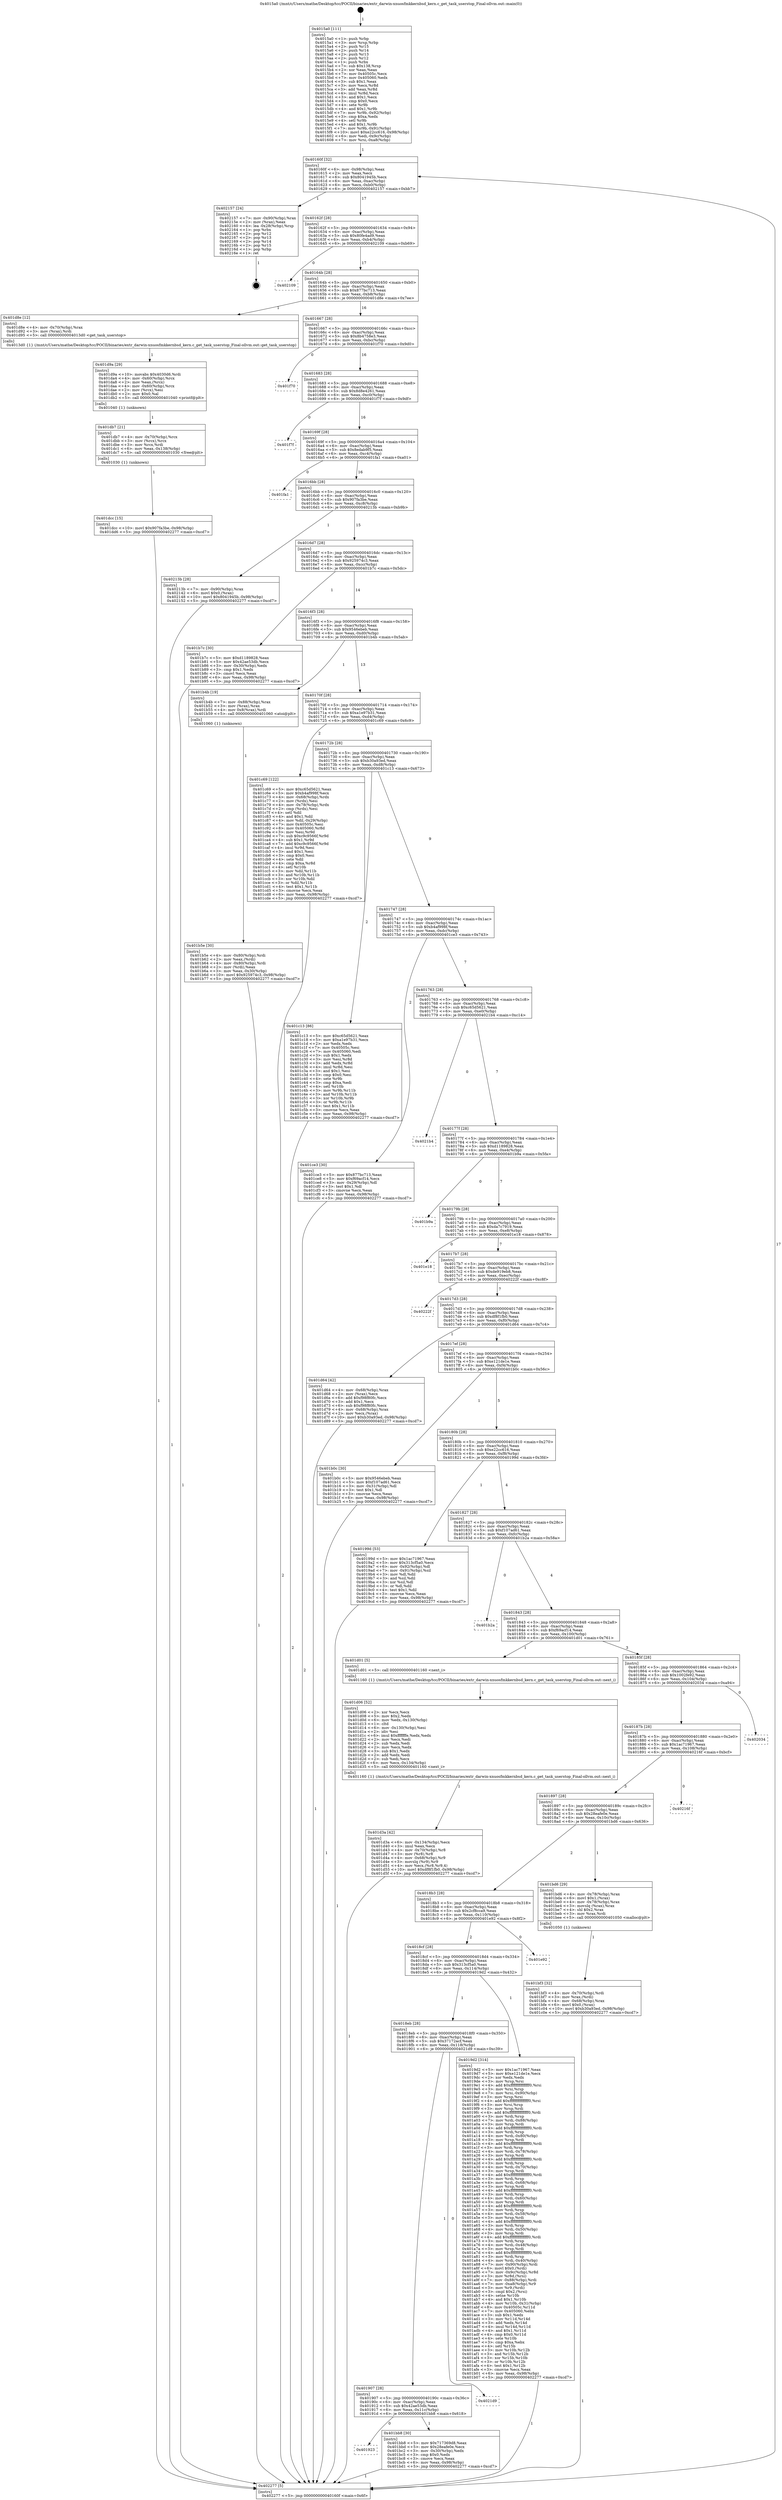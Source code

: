digraph "0x4015a0" {
  label = "0x4015a0 (/mnt/c/Users/mathe/Desktop/tcc/POCII/binaries/extr_darwin-xnuosfmkkernbsd_kern.c_get_task_userstop_Final-ollvm.out::main(0))"
  labelloc = "t"
  node[shape=record]

  Entry [label="",width=0.3,height=0.3,shape=circle,fillcolor=black,style=filled]
  "0x40160f" [label="{
     0x40160f [32]\l
     | [instrs]\l
     &nbsp;&nbsp;0x40160f \<+6\>: mov -0x98(%rbp),%eax\l
     &nbsp;&nbsp;0x401615 \<+2\>: mov %eax,%ecx\l
     &nbsp;&nbsp;0x401617 \<+6\>: sub $0x8041945b,%ecx\l
     &nbsp;&nbsp;0x40161d \<+6\>: mov %eax,-0xac(%rbp)\l
     &nbsp;&nbsp;0x401623 \<+6\>: mov %ecx,-0xb0(%rbp)\l
     &nbsp;&nbsp;0x401629 \<+6\>: je 0000000000402157 \<main+0xbb7\>\l
  }"]
  "0x402157" [label="{
     0x402157 [24]\l
     | [instrs]\l
     &nbsp;&nbsp;0x402157 \<+7\>: mov -0x90(%rbp),%rax\l
     &nbsp;&nbsp;0x40215e \<+2\>: mov (%rax),%eax\l
     &nbsp;&nbsp;0x402160 \<+4\>: lea -0x28(%rbp),%rsp\l
     &nbsp;&nbsp;0x402164 \<+1\>: pop %rbx\l
     &nbsp;&nbsp;0x402165 \<+2\>: pop %r12\l
     &nbsp;&nbsp;0x402167 \<+2\>: pop %r13\l
     &nbsp;&nbsp;0x402169 \<+2\>: pop %r14\l
     &nbsp;&nbsp;0x40216b \<+2\>: pop %r15\l
     &nbsp;&nbsp;0x40216d \<+1\>: pop %rbp\l
     &nbsp;&nbsp;0x40216e \<+1\>: ret\l
  }"]
  "0x40162f" [label="{
     0x40162f [28]\l
     | [instrs]\l
     &nbsp;&nbsp;0x40162f \<+5\>: jmp 0000000000401634 \<main+0x94\>\l
     &nbsp;&nbsp;0x401634 \<+6\>: mov -0xac(%rbp),%eax\l
     &nbsp;&nbsp;0x40163a \<+5\>: sub $0x80fe4ad9,%eax\l
     &nbsp;&nbsp;0x40163f \<+6\>: mov %eax,-0xb4(%rbp)\l
     &nbsp;&nbsp;0x401645 \<+6\>: je 0000000000402109 \<main+0xb69\>\l
  }"]
  Exit [label="",width=0.3,height=0.3,shape=circle,fillcolor=black,style=filled,peripheries=2]
  "0x402109" [label="{
     0x402109\l
  }", style=dashed]
  "0x40164b" [label="{
     0x40164b [28]\l
     | [instrs]\l
     &nbsp;&nbsp;0x40164b \<+5\>: jmp 0000000000401650 \<main+0xb0\>\l
     &nbsp;&nbsp;0x401650 \<+6\>: mov -0xac(%rbp),%eax\l
     &nbsp;&nbsp;0x401656 \<+5\>: sub $0x877bc713,%eax\l
     &nbsp;&nbsp;0x40165b \<+6\>: mov %eax,-0xb8(%rbp)\l
     &nbsp;&nbsp;0x401661 \<+6\>: je 0000000000401d8e \<main+0x7ee\>\l
  }"]
  "0x401dcc" [label="{
     0x401dcc [15]\l
     | [instrs]\l
     &nbsp;&nbsp;0x401dcc \<+10\>: movl $0x907fa3be,-0x98(%rbp)\l
     &nbsp;&nbsp;0x401dd6 \<+5\>: jmp 0000000000402277 \<main+0xcd7\>\l
  }"]
  "0x401d8e" [label="{
     0x401d8e [12]\l
     | [instrs]\l
     &nbsp;&nbsp;0x401d8e \<+4\>: mov -0x70(%rbp),%rax\l
     &nbsp;&nbsp;0x401d92 \<+3\>: mov (%rax),%rdi\l
     &nbsp;&nbsp;0x401d95 \<+5\>: call 00000000004013d0 \<get_task_userstop\>\l
     | [calls]\l
     &nbsp;&nbsp;0x4013d0 \{1\} (/mnt/c/Users/mathe/Desktop/tcc/POCII/binaries/extr_darwin-xnuosfmkkernbsd_kern.c_get_task_userstop_Final-ollvm.out::get_task_userstop)\l
  }"]
  "0x401667" [label="{
     0x401667 [28]\l
     | [instrs]\l
     &nbsp;&nbsp;0x401667 \<+5\>: jmp 000000000040166c \<main+0xcc\>\l
     &nbsp;&nbsp;0x40166c \<+6\>: mov -0xac(%rbp),%eax\l
     &nbsp;&nbsp;0x401672 \<+5\>: sub $0x8b4758e3,%eax\l
     &nbsp;&nbsp;0x401677 \<+6\>: mov %eax,-0xbc(%rbp)\l
     &nbsp;&nbsp;0x40167d \<+6\>: je 0000000000401f70 \<main+0x9d0\>\l
  }"]
  "0x401db7" [label="{
     0x401db7 [21]\l
     | [instrs]\l
     &nbsp;&nbsp;0x401db7 \<+4\>: mov -0x70(%rbp),%rcx\l
     &nbsp;&nbsp;0x401dbb \<+3\>: mov (%rcx),%rcx\l
     &nbsp;&nbsp;0x401dbe \<+3\>: mov %rcx,%rdi\l
     &nbsp;&nbsp;0x401dc1 \<+6\>: mov %eax,-0x138(%rbp)\l
     &nbsp;&nbsp;0x401dc7 \<+5\>: call 0000000000401030 \<free@plt\>\l
     | [calls]\l
     &nbsp;&nbsp;0x401030 \{1\} (unknown)\l
  }"]
  "0x401f70" [label="{
     0x401f70\l
  }", style=dashed]
  "0x401683" [label="{
     0x401683 [28]\l
     | [instrs]\l
     &nbsp;&nbsp;0x401683 \<+5\>: jmp 0000000000401688 \<main+0xe8\>\l
     &nbsp;&nbsp;0x401688 \<+6\>: mov -0xac(%rbp),%eax\l
     &nbsp;&nbsp;0x40168e \<+5\>: sub $0x8d8e4261,%eax\l
     &nbsp;&nbsp;0x401693 \<+6\>: mov %eax,-0xc0(%rbp)\l
     &nbsp;&nbsp;0x401699 \<+6\>: je 0000000000401f7f \<main+0x9df\>\l
  }"]
  "0x401d9a" [label="{
     0x401d9a [29]\l
     | [instrs]\l
     &nbsp;&nbsp;0x401d9a \<+10\>: movabs $0x4030d6,%rdi\l
     &nbsp;&nbsp;0x401da4 \<+4\>: mov -0x60(%rbp),%rcx\l
     &nbsp;&nbsp;0x401da8 \<+2\>: mov %eax,(%rcx)\l
     &nbsp;&nbsp;0x401daa \<+4\>: mov -0x60(%rbp),%rcx\l
     &nbsp;&nbsp;0x401dae \<+2\>: mov (%rcx),%esi\l
     &nbsp;&nbsp;0x401db0 \<+2\>: mov $0x0,%al\l
     &nbsp;&nbsp;0x401db2 \<+5\>: call 0000000000401040 \<printf@plt\>\l
     | [calls]\l
     &nbsp;&nbsp;0x401040 \{1\} (unknown)\l
  }"]
  "0x401f7f" [label="{
     0x401f7f\l
  }", style=dashed]
  "0x40169f" [label="{
     0x40169f [28]\l
     | [instrs]\l
     &nbsp;&nbsp;0x40169f \<+5\>: jmp 00000000004016a4 \<main+0x104\>\l
     &nbsp;&nbsp;0x4016a4 \<+6\>: mov -0xac(%rbp),%eax\l
     &nbsp;&nbsp;0x4016aa \<+5\>: sub $0x8edab9f5,%eax\l
     &nbsp;&nbsp;0x4016af \<+6\>: mov %eax,-0xc4(%rbp)\l
     &nbsp;&nbsp;0x4016b5 \<+6\>: je 0000000000401fa1 \<main+0xa01\>\l
  }"]
  "0x401d3a" [label="{
     0x401d3a [42]\l
     | [instrs]\l
     &nbsp;&nbsp;0x401d3a \<+6\>: mov -0x134(%rbp),%ecx\l
     &nbsp;&nbsp;0x401d40 \<+3\>: imul %eax,%ecx\l
     &nbsp;&nbsp;0x401d43 \<+4\>: mov -0x70(%rbp),%r8\l
     &nbsp;&nbsp;0x401d47 \<+3\>: mov (%r8),%r8\l
     &nbsp;&nbsp;0x401d4a \<+4\>: mov -0x68(%rbp),%r9\l
     &nbsp;&nbsp;0x401d4e \<+3\>: movslq (%r9),%r9\l
     &nbsp;&nbsp;0x401d51 \<+4\>: mov %ecx,(%r8,%r9,4)\l
     &nbsp;&nbsp;0x401d55 \<+10\>: movl $0xdf8f1fb0,-0x98(%rbp)\l
     &nbsp;&nbsp;0x401d5f \<+5\>: jmp 0000000000402277 \<main+0xcd7\>\l
  }"]
  "0x401fa1" [label="{
     0x401fa1\l
  }", style=dashed]
  "0x4016bb" [label="{
     0x4016bb [28]\l
     | [instrs]\l
     &nbsp;&nbsp;0x4016bb \<+5\>: jmp 00000000004016c0 \<main+0x120\>\l
     &nbsp;&nbsp;0x4016c0 \<+6\>: mov -0xac(%rbp),%eax\l
     &nbsp;&nbsp;0x4016c6 \<+5\>: sub $0x907fa3be,%eax\l
     &nbsp;&nbsp;0x4016cb \<+6\>: mov %eax,-0xc8(%rbp)\l
     &nbsp;&nbsp;0x4016d1 \<+6\>: je 000000000040213b \<main+0xb9b\>\l
  }"]
  "0x401d06" [label="{
     0x401d06 [52]\l
     | [instrs]\l
     &nbsp;&nbsp;0x401d06 \<+2\>: xor %ecx,%ecx\l
     &nbsp;&nbsp;0x401d08 \<+5\>: mov $0x2,%edx\l
     &nbsp;&nbsp;0x401d0d \<+6\>: mov %edx,-0x130(%rbp)\l
     &nbsp;&nbsp;0x401d13 \<+1\>: cltd\l
     &nbsp;&nbsp;0x401d14 \<+6\>: mov -0x130(%rbp),%esi\l
     &nbsp;&nbsp;0x401d1a \<+2\>: idiv %esi\l
     &nbsp;&nbsp;0x401d1c \<+6\>: imul $0xfffffffe,%edx,%edx\l
     &nbsp;&nbsp;0x401d22 \<+2\>: mov %ecx,%edi\l
     &nbsp;&nbsp;0x401d24 \<+2\>: sub %edx,%edi\l
     &nbsp;&nbsp;0x401d26 \<+2\>: mov %ecx,%edx\l
     &nbsp;&nbsp;0x401d28 \<+3\>: sub $0x1,%edx\l
     &nbsp;&nbsp;0x401d2b \<+2\>: add %edx,%edi\l
     &nbsp;&nbsp;0x401d2d \<+2\>: sub %edi,%ecx\l
     &nbsp;&nbsp;0x401d2f \<+6\>: mov %ecx,-0x134(%rbp)\l
     &nbsp;&nbsp;0x401d35 \<+5\>: call 0000000000401160 \<next_i\>\l
     | [calls]\l
     &nbsp;&nbsp;0x401160 \{1\} (/mnt/c/Users/mathe/Desktop/tcc/POCII/binaries/extr_darwin-xnuosfmkkernbsd_kern.c_get_task_userstop_Final-ollvm.out::next_i)\l
  }"]
  "0x40213b" [label="{
     0x40213b [28]\l
     | [instrs]\l
     &nbsp;&nbsp;0x40213b \<+7\>: mov -0x90(%rbp),%rax\l
     &nbsp;&nbsp;0x402142 \<+6\>: movl $0x0,(%rax)\l
     &nbsp;&nbsp;0x402148 \<+10\>: movl $0x8041945b,-0x98(%rbp)\l
     &nbsp;&nbsp;0x402152 \<+5\>: jmp 0000000000402277 \<main+0xcd7\>\l
  }"]
  "0x4016d7" [label="{
     0x4016d7 [28]\l
     | [instrs]\l
     &nbsp;&nbsp;0x4016d7 \<+5\>: jmp 00000000004016dc \<main+0x13c\>\l
     &nbsp;&nbsp;0x4016dc \<+6\>: mov -0xac(%rbp),%eax\l
     &nbsp;&nbsp;0x4016e2 \<+5\>: sub $0x925974c3,%eax\l
     &nbsp;&nbsp;0x4016e7 \<+6\>: mov %eax,-0xcc(%rbp)\l
     &nbsp;&nbsp;0x4016ed \<+6\>: je 0000000000401b7c \<main+0x5dc\>\l
  }"]
  "0x401bf3" [label="{
     0x401bf3 [32]\l
     | [instrs]\l
     &nbsp;&nbsp;0x401bf3 \<+4\>: mov -0x70(%rbp),%rdi\l
     &nbsp;&nbsp;0x401bf7 \<+3\>: mov %rax,(%rdi)\l
     &nbsp;&nbsp;0x401bfa \<+4\>: mov -0x68(%rbp),%rax\l
     &nbsp;&nbsp;0x401bfe \<+6\>: movl $0x0,(%rax)\l
     &nbsp;&nbsp;0x401c04 \<+10\>: movl $0xb30a93ed,-0x98(%rbp)\l
     &nbsp;&nbsp;0x401c0e \<+5\>: jmp 0000000000402277 \<main+0xcd7\>\l
  }"]
  "0x401b7c" [label="{
     0x401b7c [30]\l
     | [instrs]\l
     &nbsp;&nbsp;0x401b7c \<+5\>: mov $0xd1189828,%eax\l
     &nbsp;&nbsp;0x401b81 \<+5\>: mov $0x42ae53db,%ecx\l
     &nbsp;&nbsp;0x401b86 \<+3\>: mov -0x30(%rbp),%edx\l
     &nbsp;&nbsp;0x401b89 \<+3\>: cmp $0x1,%edx\l
     &nbsp;&nbsp;0x401b8c \<+3\>: cmovl %ecx,%eax\l
     &nbsp;&nbsp;0x401b8f \<+6\>: mov %eax,-0x98(%rbp)\l
     &nbsp;&nbsp;0x401b95 \<+5\>: jmp 0000000000402277 \<main+0xcd7\>\l
  }"]
  "0x4016f3" [label="{
     0x4016f3 [28]\l
     | [instrs]\l
     &nbsp;&nbsp;0x4016f3 \<+5\>: jmp 00000000004016f8 \<main+0x158\>\l
     &nbsp;&nbsp;0x4016f8 \<+6\>: mov -0xac(%rbp),%eax\l
     &nbsp;&nbsp;0x4016fe \<+5\>: sub $0x9546ebeb,%eax\l
     &nbsp;&nbsp;0x401703 \<+6\>: mov %eax,-0xd0(%rbp)\l
     &nbsp;&nbsp;0x401709 \<+6\>: je 0000000000401b4b \<main+0x5ab\>\l
  }"]
  "0x401923" [label="{
     0x401923\l
  }", style=dashed]
  "0x401b4b" [label="{
     0x401b4b [19]\l
     | [instrs]\l
     &nbsp;&nbsp;0x401b4b \<+7\>: mov -0x88(%rbp),%rax\l
     &nbsp;&nbsp;0x401b52 \<+3\>: mov (%rax),%rax\l
     &nbsp;&nbsp;0x401b55 \<+4\>: mov 0x8(%rax),%rdi\l
     &nbsp;&nbsp;0x401b59 \<+5\>: call 0000000000401060 \<atoi@plt\>\l
     | [calls]\l
     &nbsp;&nbsp;0x401060 \{1\} (unknown)\l
  }"]
  "0x40170f" [label="{
     0x40170f [28]\l
     | [instrs]\l
     &nbsp;&nbsp;0x40170f \<+5\>: jmp 0000000000401714 \<main+0x174\>\l
     &nbsp;&nbsp;0x401714 \<+6\>: mov -0xac(%rbp),%eax\l
     &nbsp;&nbsp;0x40171a \<+5\>: sub $0xa1e97b31,%eax\l
     &nbsp;&nbsp;0x40171f \<+6\>: mov %eax,-0xd4(%rbp)\l
     &nbsp;&nbsp;0x401725 \<+6\>: je 0000000000401c69 \<main+0x6c9\>\l
  }"]
  "0x401bb8" [label="{
     0x401bb8 [30]\l
     | [instrs]\l
     &nbsp;&nbsp;0x401bb8 \<+5\>: mov $0x717369d8,%eax\l
     &nbsp;&nbsp;0x401bbd \<+5\>: mov $0x28eafe0e,%ecx\l
     &nbsp;&nbsp;0x401bc2 \<+3\>: mov -0x30(%rbp),%edx\l
     &nbsp;&nbsp;0x401bc5 \<+3\>: cmp $0x0,%edx\l
     &nbsp;&nbsp;0x401bc8 \<+3\>: cmove %ecx,%eax\l
     &nbsp;&nbsp;0x401bcb \<+6\>: mov %eax,-0x98(%rbp)\l
     &nbsp;&nbsp;0x401bd1 \<+5\>: jmp 0000000000402277 \<main+0xcd7\>\l
  }"]
  "0x401c69" [label="{
     0x401c69 [122]\l
     | [instrs]\l
     &nbsp;&nbsp;0x401c69 \<+5\>: mov $0xc65d5621,%eax\l
     &nbsp;&nbsp;0x401c6e \<+5\>: mov $0xb4af998f,%ecx\l
     &nbsp;&nbsp;0x401c73 \<+4\>: mov -0x68(%rbp),%rdx\l
     &nbsp;&nbsp;0x401c77 \<+2\>: mov (%rdx),%esi\l
     &nbsp;&nbsp;0x401c79 \<+4\>: mov -0x78(%rbp),%rdx\l
     &nbsp;&nbsp;0x401c7d \<+2\>: cmp (%rdx),%esi\l
     &nbsp;&nbsp;0x401c7f \<+4\>: setl %dil\l
     &nbsp;&nbsp;0x401c83 \<+4\>: and $0x1,%dil\l
     &nbsp;&nbsp;0x401c87 \<+4\>: mov %dil,-0x29(%rbp)\l
     &nbsp;&nbsp;0x401c8b \<+7\>: mov 0x40505c,%esi\l
     &nbsp;&nbsp;0x401c92 \<+8\>: mov 0x405060,%r8d\l
     &nbsp;&nbsp;0x401c9a \<+3\>: mov %esi,%r9d\l
     &nbsp;&nbsp;0x401c9d \<+7\>: sub $0xc9c9566f,%r9d\l
     &nbsp;&nbsp;0x401ca4 \<+4\>: sub $0x1,%r9d\l
     &nbsp;&nbsp;0x401ca8 \<+7\>: add $0xc9c9566f,%r9d\l
     &nbsp;&nbsp;0x401caf \<+4\>: imul %r9d,%esi\l
     &nbsp;&nbsp;0x401cb3 \<+3\>: and $0x1,%esi\l
     &nbsp;&nbsp;0x401cb6 \<+3\>: cmp $0x0,%esi\l
     &nbsp;&nbsp;0x401cb9 \<+4\>: sete %dil\l
     &nbsp;&nbsp;0x401cbd \<+4\>: cmp $0xa,%r8d\l
     &nbsp;&nbsp;0x401cc1 \<+4\>: setl %r10b\l
     &nbsp;&nbsp;0x401cc5 \<+3\>: mov %dil,%r11b\l
     &nbsp;&nbsp;0x401cc8 \<+3\>: and %r10b,%r11b\l
     &nbsp;&nbsp;0x401ccb \<+3\>: xor %r10b,%dil\l
     &nbsp;&nbsp;0x401cce \<+3\>: or %dil,%r11b\l
     &nbsp;&nbsp;0x401cd1 \<+4\>: test $0x1,%r11b\l
     &nbsp;&nbsp;0x401cd5 \<+3\>: cmovne %ecx,%eax\l
     &nbsp;&nbsp;0x401cd8 \<+6\>: mov %eax,-0x98(%rbp)\l
     &nbsp;&nbsp;0x401cde \<+5\>: jmp 0000000000402277 \<main+0xcd7\>\l
  }"]
  "0x40172b" [label="{
     0x40172b [28]\l
     | [instrs]\l
     &nbsp;&nbsp;0x40172b \<+5\>: jmp 0000000000401730 \<main+0x190\>\l
     &nbsp;&nbsp;0x401730 \<+6\>: mov -0xac(%rbp),%eax\l
     &nbsp;&nbsp;0x401736 \<+5\>: sub $0xb30a93ed,%eax\l
     &nbsp;&nbsp;0x40173b \<+6\>: mov %eax,-0xd8(%rbp)\l
     &nbsp;&nbsp;0x401741 \<+6\>: je 0000000000401c13 \<main+0x673\>\l
  }"]
  "0x401907" [label="{
     0x401907 [28]\l
     | [instrs]\l
     &nbsp;&nbsp;0x401907 \<+5\>: jmp 000000000040190c \<main+0x36c\>\l
     &nbsp;&nbsp;0x40190c \<+6\>: mov -0xac(%rbp),%eax\l
     &nbsp;&nbsp;0x401912 \<+5\>: sub $0x42ae53db,%eax\l
     &nbsp;&nbsp;0x401917 \<+6\>: mov %eax,-0x11c(%rbp)\l
     &nbsp;&nbsp;0x40191d \<+6\>: je 0000000000401bb8 \<main+0x618\>\l
  }"]
  "0x401c13" [label="{
     0x401c13 [86]\l
     | [instrs]\l
     &nbsp;&nbsp;0x401c13 \<+5\>: mov $0xc65d5621,%eax\l
     &nbsp;&nbsp;0x401c18 \<+5\>: mov $0xa1e97b31,%ecx\l
     &nbsp;&nbsp;0x401c1d \<+2\>: xor %edx,%edx\l
     &nbsp;&nbsp;0x401c1f \<+7\>: mov 0x40505c,%esi\l
     &nbsp;&nbsp;0x401c26 \<+7\>: mov 0x405060,%edi\l
     &nbsp;&nbsp;0x401c2d \<+3\>: sub $0x1,%edx\l
     &nbsp;&nbsp;0x401c30 \<+3\>: mov %esi,%r8d\l
     &nbsp;&nbsp;0x401c33 \<+3\>: add %edx,%r8d\l
     &nbsp;&nbsp;0x401c36 \<+4\>: imul %r8d,%esi\l
     &nbsp;&nbsp;0x401c3a \<+3\>: and $0x1,%esi\l
     &nbsp;&nbsp;0x401c3d \<+3\>: cmp $0x0,%esi\l
     &nbsp;&nbsp;0x401c40 \<+4\>: sete %r9b\l
     &nbsp;&nbsp;0x401c44 \<+3\>: cmp $0xa,%edi\l
     &nbsp;&nbsp;0x401c47 \<+4\>: setl %r10b\l
     &nbsp;&nbsp;0x401c4b \<+3\>: mov %r9b,%r11b\l
     &nbsp;&nbsp;0x401c4e \<+3\>: and %r10b,%r11b\l
     &nbsp;&nbsp;0x401c51 \<+3\>: xor %r10b,%r9b\l
     &nbsp;&nbsp;0x401c54 \<+3\>: or %r9b,%r11b\l
     &nbsp;&nbsp;0x401c57 \<+4\>: test $0x1,%r11b\l
     &nbsp;&nbsp;0x401c5b \<+3\>: cmovne %ecx,%eax\l
     &nbsp;&nbsp;0x401c5e \<+6\>: mov %eax,-0x98(%rbp)\l
     &nbsp;&nbsp;0x401c64 \<+5\>: jmp 0000000000402277 \<main+0xcd7\>\l
  }"]
  "0x401747" [label="{
     0x401747 [28]\l
     | [instrs]\l
     &nbsp;&nbsp;0x401747 \<+5\>: jmp 000000000040174c \<main+0x1ac\>\l
     &nbsp;&nbsp;0x40174c \<+6\>: mov -0xac(%rbp),%eax\l
     &nbsp;&nbsp;0x401752 \<+5\>: sub $0xb4af998f,%eax\l
     &nbsp;&nbsp;0x401757 \<+6\>: mov %eax,-0xdc(%rbp)\l
     &nbsp;&nbsp;0x40175d \<+6\>: je 0000000000401ce3 \<main+0x743\>\l
  }"]
  "0x4021d9" [label="{
     0x4021d9\l
  }", style=dashed]
  "0x401ce3" [label="{
     0x401ce3 [30]\l
     | [instrs]\l
     &nbsp;&nbsp;0x401ce3 \<+5\>: mov $0x877bc713,%eax\l
     &nbsp;&nbsp;0x401ce8 \<+5\>: mov $0xf69acf14,%ecx\l
     &nbsp;&nbsp;0x401ced \<+3\>: mov -0x29(%rbp),%dl\l
     &nbsp;&nbsp;0x401cf0 \<+3\>: test $0x1,%dl\l
     &nbsp;&nbsp;0x401cf3 \<+3\>: cmovne %ecx,%eax\l
     &nbsp;&nbsp;0x401cf6 \<+6\>: mov %eax,-0x98(%rbp)\l
     &nbsp;&nbsp;0x401cfc \<+5\>: jmp 0000000000402277 \<main+0xcd7\>\l
  }"]
  "0x401763" [label="{
     0x401763 [28]\l
     | [instrs]\l
     &nbsp;&nbsp;0x401763 \<+5\>: jmp 0000000000401768 \<main+0x1c8\>\l
     &nbsp;&nbsp;0x401768 \<+6\>: mov -0xac(%rbp),%eax\l
     &nbsp;&nbsp;0x40176e \<+5\>: sub $0xc65d5621,%eax\l
     &nbsp;&nbsp;0x401773 \<+6\>: mov %eax,-0xe0(%rbp)\l
     &nbsp;&nbsp;0x401779 \<+6\>: je 00000000004021b4 \<main+0xc14\>\l
  }"]
  "0x401b5e" [label="{
     0x401b5e [30]\l
     | [instrs]\l
     &nbsp;&nbsp;0x401b5e \<+4\>: mov -0x80(%rbp),%rdi\l
     &nbsp;&nbsp;0x401b62 \<+2\>: mov %eax,(%rdi)\l
     &nbsp;&nbsp;0x401b64 \<+4\>: mov -0x80(%rbp),%rdi\l
     &nbsp;&nbsp;0x401b68 \<+2\>: mov (%rdi),%eax\l
     &nbsp;&nbsp;0x401b6a \<+3\>: mov %eax,-0x30(%rbp)\l
     &nbsp;&nbsp;0x401b6d \<+10\>: movl $0x925974c3,-0x98(%rbp)\l
     &nbsp;&nbsp;0x401b77 \<+5\>: jmp 0000000000402277 \<main+0xcd7\>\l
  }"]
  "0x4021b4" [label="{
     0x4021b4\l
  }", style=dashed]
  "0x40177f" [label="{
     0x40177f [28]\l
     | [instrs]\l
     &nbsp;&nbsp;0x40177f \<+5\>: jmp 0000000000401784 \<main+0x1e4\>\l
     &nbsp;&nbsp;0x401784 \<+6\>: mov -0xac(%rbp),%eax\l
     &nbsp;&nbsp;0x40178a \<+5\>: sub $0xd1189828,%eax\l
     &nbsp;&nbsp;0x40178f \<+6\>: mov %eax,-0xe4(%rbp)\l
     &nbsp;&nbsp;0x401795 \<+6\>: je 0000000000401b9a \<main+0x5fa\>\l
  }"]
  "0x4018eb" [label="{
     0x4018eb [28]\l
     | [instrs]\l
     &nbsp;&nbsp;0x4018eb \<+5\>: jmp 00000000004018f0 \<main+0x350\>\l
     &nbsp;&nbsp;0x4018f0 \<+6\>: mov -0xac(%rbp),%eax\l
     &nbsp;&nbsp;0x4018f6 \<+5\>: sub $0x37172acf,%eax\l
     &nbsp;&nbsp;0x4018fb \<+6\>: mov %eax,-0x118(%rbp)\l
     &nbsp;&nbsp;0x401901 \<+6\>: je 00000000004021d9 \<main+0xc39\>\l
  }"]
  "0x401b9a" [label="{
     0x401b9a\l
  }", style=dashed]
  "0x40179b" [label="{
     0x40179b [28]\l
     | [instrs]\l
     &nbsp;&nbsp;0x40179b \<+5\>: jmp 00000000004017a0 \<main+0x200\>\l
     &nbsp;&nbsp;0x4017a0 \<+6\>: mov -0xac(%rbp),%eax\l
     &nbsp;&nbsp;0x4017a6 \<+5\>: sub $0xda7c7919,%eax\l
     &nbsp;&nbsp;0x4017ab \<+6\>: mov %eax,-0xe8(%rbp)\l
     &nbsp;&nbsp;0x4017b1 \<+6\>: je 0000000000401e18 \<main+0x878\>\l
  }"]
  "0x4019d2" [label="{
     0x4019d2 [314]\l
     | [instrs]\l
     &nbsp;&nbsp;0x4019d2 \<+5\>: mov $0x1ac71967,%eax\l
     &nbsp;&nbsp;0x4019d7 \<+5\>: mov $0xe121de1e,%ecx\l
     &nbsp;&nbsp;0x4019dc \<+2\>: xor %edx,%edx\l
     &nbsp;&nbsp;0x4019de \<+3\>: mov %rsp,%rsi\l
     &nbsp;&nbsp;0x4019e1 \<+4\>: add $0xfffffffffffffff0,%rsi\l
     &nbsp;&nbsp;0x4019e5 \<+3\>: mov %rsi,%rsp\l
     &nbsp;&nbsp;0x4019e8 \<+7\>: mov %rsi,-0x90(%rbp)\l
     &nbsp;&nbsp;0x4019ef \<+3\>: mov %rsp,%rsi\l
     &nbsp;&nbsp;0x4019f2 \<+4\>: add $0xfffffffffffffff0,%rsi\l
     &nbsp;&nbsp;0x4019f6 \<+3\>: mov %rsi,%rsp\l
     &nbsp;&nbsp;0x4019f9 \<+3\>: mov %rsp,%rdi\l
     &nbsp;&nbsp;0x4019fc \<+4\>: add $0xfffffffffffffff0,%rdi\l
     &nbsp;&nbsp;0x401a00 \<+3\>: mov %rdi,%rsp\l
     &nbsp;&nbsp;0x401a03 \<+7\>: mov %rdi,-0x88(%rbp)\l
     &nbsp;&nbsp;0x401a0a \<+3\>: mov %rsp,%rdi\l
     &nbsp;&nbsp;0x401a0d \<+4\>: add $0xfffffffffffffff0,%rdi\l
     &nbsp;&nbsp;0x401a11 \<+3\>: mov %rdi,%rsp\l
     &nbsp;&nbsp;0x401a14 \<+4\>: mov %rdi,-0x80(%rbp)\l
     &nbsp;&nbsp;0x401a18 \<+3\>: mov %rsp,%rdi\l
     &nbsp;&nbsp;0x401a1b \<+4\>: add $0xfffffffffffffff0,%rdi\l
     &nbsp;&nbsp;0x401a1f \<+3\>: mov %rdi,%rsp\l
     &nbsp;&nbsp;0x401a22 \<+4\>: mov %rdi,-0x78(%rbp)\l
     &nbsp;&nbsp;0x401a26 \<+3\>: mov %rsp,%rdi\l
     &nbsp;&nbsp;0x401a29 \<+4\>: add $0xfffffffffffffff0,%rdi\l
     &nbsp;&nbsp;0x401a2d \<+3\>: mov %rdi,%rsp\l
     &nbsp;&nbsp;0x401a30 \<+4\>: mov %rdi,-0x70(%rbp)\l
     &nbsp;&nbsp;0x401a34 \<+3\>: mov %rsp,%rdi\l
     &nbsp;&nbsp;0x401a37 \<+4\>: add $0xfffffffffffffff0,%rdi\l
     &nbsp;&nbsp;0x401a3b \<+3\>: mov %rdi,%rsp\l
     &nbsp;&nbsp;0x401a3e \<+4\>: mov %rdi,-0x68(%rbp)\l
     &nbsp;&nbsp;0x401a42 \<+3\>: mov %rsp,%rdi\l
     &nbsp;&nbsp;0x401a45 \<+4\>: add $0xfffffffffffffff0,%rdi\l
     &nbsp;&nbsp;0x401a49 \<+3\>: mov %rdi,%rsp\l
     &nbsp;&nbsp;0x401a4c \<+4\>: mov %rdi,-0x60(%rbp)\l
     &nbsp;&nbsp;0x401a50 \<+3\>: mov %rsp,%rdi\l
     &nbsp;&nbsp;0x401a53 \<+4\>: add $0xfffffffffffffff0,%rdi\l
     &nbsp;&nbsp;0x401a57 \<+3\>: mov %rdi,%rsp\l
     &nbsp;&nbsp;0x401a5a \<+4\>: mov %rdi,-0x58(%rbp)\l
     &nbsp;&nbsp;0x401a5e \<+3\>: mov %rsp,%rdi\l
     &nbsp;&nbsp;0x401a61 \<+4\>: add $0xfffffffffffffff0,%rdi\l
     &nbsp;&nbsp;0x401a65 \<+3\>: mov %rdi,%rsp\l
     &nbsp;&nbsp;0x401a68 \<+4\>: mov %rdi,-0x50(%rbp)\l
     &nbsp;&nbsp;0x401a6c \<+3\>: mov %rsp,%rdi\l
     &nbsp;&nbsp;0x401a6f \<+4\>: add $0xfffffffffffffff0,%rdi\l
     &nbsp;&nbsp;0x401a73 \<+3\>: mov %rdi,%rsp\l
     &nbsp;&nbsp;0x401a76 \<+4\>: mov %rdi,-0x48(%rbp)\l
     &nbsp;&nbsp;0x401a7a \<+3\>: mov %rsp,%rdi\l
     &nbsp;&nbsp;0x401a7d \<+4\>: add $0xfffffffffffffff0,%rdi\l
     &nbsp;&nbsp;0x401a81 \<+3\>: mov %rdi,%rsp\l
     &nbsp;&nbsp;0x401a84 \<+4\>: mov %rdi,-0x40(%rbp)\l
     &nbsp;&nbsp;0x401a88 \<+7\>: mov -0x90(%rbp),%rdi\l
     &nbsp;&nbsp;0x401a8f \<+6\>: movl $0x0,(%rdi)\l
     &nbsp;&nbsp;0x401a95 \<+7\>: mov -0x9c(%rbp),%r8d\l
     &nbsp;&nbsp;0x401a9c \<+3\>: mov %r8d,(%rsi)\l
     &nbsp;&nbsp;0x401a9f \<+7\>: mov -0x88(%rbp),%rdi\l
     &nbsp;&nbsp;0x401aa6 \<+7\>: mov -0xa8(%rbp),%r9\l
     &nbsp;&nbsp;0x401aad \<+3\>: mov %r9,(%rdi)\l
     &nbsp;&nbsp;0x401ab0 \<+3\>: cmpl $0x2,(%rsi)\l
     &nbsp;&nbsp;0x401ab3 \<+4\>: setne %r10b\l
     &nbsp;&nbsp;0x401ab7 \<+4\>: and $0x1,%r10b\l
     &nbsp;&nbsp;0x401abb \<+4\>: mov %r10b,-0x31(%rbp)\l
     &nbsp;&nbsp;0x401abf \<+8\>: mov 0x40505c,%r11d\l
     &nbsp;&nbsp;0x401ac7 \<+7\>: mov 0x405060,%ebx\l
     &nbsp;&nbsp;0x401ace \<+3\>: sub $0x1,%edx\l
     &nbsp;&nbsp;0x401ad1 \<+3\>: mov %r11d,%r14d\l
     &nbsp;&nbsp;0x401ad4 \<+3\>: add %edx,%r14d\l
     &nbsp;&nbsp;0x401ad7 \<+4\>: imul %r14d,%r11d\l
     &nbsp;&nbsp;0x401adb \<+4\>: and $0x1,%r11d\l
     &nbsp;&nbsp;0x401adf \<+4\>: cmp $0x0,%r11d\l
     &nbsp;&nbsp;0x401ae3 \<+4\>: sete %r10b\l
     &nbsp;&nbsp;0x401ae7 \<+3\>: cmp $0xa,%ebx\l
     &nbsp;&nbsp;0x401aea \<+4\>: setl %r15b\l
     &nbsp;&nbsp;0x401aee \<+3\>: mov %r10b,%r12b\l
     &nbsp;&nbsp;0x401af1 \<+3\>: and %r15b,%r12b\l
     &nbsp;&nbsp;0x401af4 \<+3\>: xor %r15b,%r10b\l
     &nbsp;&nbsp;0x401af7 \<+3\>: or %r10b,%r12b\l
     &nbsp;&nbsp;0x401afa \<+4\>: test $0x1,%r12b\l
     &nbsp;&nbsp;0x401afe \<+3\>: cmovne %ecx,%eax\l
     &nbsp;&nbsp;0x401b01 \<+6\>: mov %eax,-0x98(%rbp)\l
     &nbsp;&nbsp;0x401b07 \<+5\>: jmp 0000000000402277 \<main+0xcd7\>\l
  }"]
  "0x401e18" [label="{
     0x401e18\l
  }", style=dashed]
  "0x4017b7" [label="{
     0x4017b7 [28]\l
     | [instrs]\l
     &nbsp;&nbsp;0x4017b7 \<+5\>: jmp 00000000004017bc \<main+0x21c\>\l
     &nbsp;&nbsp;0x4017bc \<+6\>: mov -0xac(%rbp),%eax\l
     &nbsp;&nbsp;0x4017c2 \<+5\>: sub $0xde919eb8,%eax\l
     &nbsp;&nbsp;0x4017c7 \<+6\>: mov %eax,-0xec(%rbp)\l
     &nbsp;&nbsp;0x4017cd \<+6\>: je 000000000040222f \<main+0xc8f\>\l
  }"]
  "0x4018cf" [label="{
     0x4018cf [28]\l
     | [instrs]\l
     &nbsp;&nbsp;0x4018cf \<+5\>: jmp 00000000004018d4 \<main+0x334\>\l
     &nbsp;&nbsp;0x4018d4 \<+6\>: mov -0xac(%rbp),%eax\l
     &nbsp;&nbsp;0x4018da \<+5\>: sub $0x313cf5a0,%eax\l
     &nbsp;&nbsp;0x4018df \<+6\>: mov %eax,-0x114(%rbp)\l
     &nbsp;&nbsp;0x4018e5 \<+6\>: je 00000000004019d2 \<main+0x432\>\l
  }"]
  "0x40222f" [label="{
     0x40222f\l
  }", style=dashed]
  "0x4017d3" [label="{
     0x4017d3 [28]\l
     | [instrs]\l
     &nbsp;&nbsp;0x4017d3 \<+5\>: jmp 00000000004017d8 \<main+0x238\>\l
     &nbsp;&nbsp;0x4017d8 \<+6\>: mov -0xac(%rbp),%eax\l
     &nbsp;&nbsp;0x4017de \<+5\>: sub $0xdf8f1fb0,%eax\l
     &nbsp;&nbsp;0x4017e3 \<+6\>: mov %eax,-0xf0(%rbp)\l
     &nbsp;&nbsp;0x4017e9 \<+6\>: je 0000000000401d64 \<main+0x7c4\>\l
  }"]
  "0x401e92" [label="{
     0x401e92\l
  }", style=dashed]
  "0x401d64" [label="{
     0x401d64 [42]\l
     | [instrs]\l
     &nbsp;&nbsp;0x401d64 \<+4\>: mov -0x68(%rbp),%rax\l
     &nbsp;&nbsp;0x401d68 \<+2\>: mov (%rax),%ecx\l
     &nbsp;&nbsp;0x401d6a \<+6\>: add $0xf98f80fc,%ecx\l
     &nbsp;&nbsp;0x401d70 \<+3\>: add $0x1,%ecx\l
     &nbsp;&nbsp;0x401d73 \<+6\>: sub $0xf98f80fc,%ecx\l
     &nbsp;&nbsp;0x401d79 \<+4\>: mov -0x68(%rbp),%rax\l
     &nbsp;&nbsp;0x401d7d \<+2\>: mov %ecx,(%rax)\l
     &nbsp;&nbsp;0x401d7f \<+10\>: movl $0xb30a93ed,-0x98(%rbp)\l
     &nbsp;&nbsp;0x401d89 \<+5\>: jmp 0000000000402277 \<main+0xcd7\>\l
  }"]
  "0x4017ef" [label="{
     0x4017ef [28]\l
     | [instrs]\l
     &nbsp;&nbsp;0x4017ef \<+5\>: jmp 00000000004017f4 \<main+0x254\>\l
     &nbsp;&nbsp;0x4017f4 \<+6\>: mov -0xac(%rbp),%eax\l
     &nbsp;&nbsp;0x4017fa \<+5\>: sub $0xe121de1e,%eax\l
     &nbsp;&nbsp;0x4017ff \<+6\>: mov %eax,-0xf4(%rbp)\l
     &nbsp;&nbsp;0x401805 \<+6\>: je 0000000000401b0c \<main+0x56c\>\l
  }"]
  "0x4018b3" [label="{
     0x4018b3 [28]\l
     | [instrs]\l
     &nbsp;&nbsp;0x4018b3 \<+5\>: jmp 00000000004018b8 \<main+0x318\>\l
     &nbsp;&nbsp;0x4018b8 \<+6\>: mov -0xac(%rbp),%eax\l
     &nbsp;&nbsp;0x4018be \<+5\>: sub $0x2cf8cca9,%eax\l
     &nbsp;&nbsp;0x4018c3 \<+6\>: mov %eax,-0x110(%rbp)\l
     &nbsp;&nbsp;0x4018c9 \<+6\>: je 0000000000401e92 \<main+0x8f2\>\l
  }"]
  "0x401b0c" [label="{
     0x401b0c [30]\l
     | [instrs]\l
     &nbsp;&nbsp;0x401b0c \<+5\>: mov $0x9546ebeb,%eax\l
     &nbsp;&nbsp;0x401b11 \<+5\>: mov $0xf107ad61,%ecx\l
     &nbsp;&nbsp;0x401b16 \<+3\>: mov -0x31(%rbp),%dl\l
     &nbsp;&nbsp;0x401b19 \<+3\>: test $0x1,%dl\l
     &nbsp;&nbsp;0x401b1c \<+3\>: cmovne %ecx,%eax\l
     &nbsp;&nbsp;0x401b1f \<+6\>: mov %eax,-0x98(%rbp)\l
     &nbsp;&nbsp;0x401b25 \<+5\>: jmp 0000000000402277 \<main+0xcd7\>\l
  }"]
  "0x40180b" [label="{
     0x40180b [28]\l
     | [instrs]\l
     &nbsp;&nbsp;0x40180b \<+5\>: jmp 0000000000401810 \<main+0x270\>\l
     &nbsp;&nbsp;0x401810 \<+6\>: mov -0xac(%rbp),%eax\l
     &nbsp;&nbsp;0x401816 \<+5\>: sub $0xe22cc616,%eax\l
     &nbsp;&nbsp;0x40181b \<+6\>: mov %eax,-0xf8(%rbp)\l
     &nbsp;&nbsp;0x401821 \<+6\>: je 000000000040199d \<main+0x3fd\>\l
  }"]
  "0x401bd6" [label="{
     0x401bd6 [29]\l
     | [instrs]\l
     &nbsp;&nbsp;0x401bd6 \<+4\>: mov -0x78(%rbp),%rax\l
     &nbsp;&nbsp;0x401bda \<+6\>: movl $0x1,(%rax)\l
     &nbsp;&nbsp;0x401be0 \<+4\>: mov -0x78(%rbp),%rax\l
     &nbsp;&nbsp;0x401be4 \<+3\>: movslq (%rax),%rax\l
     &nbsp;&nbsp;0x401be7 \<+4\>: shl $0x2,%rax\l
     &nbsp;&nbsp;0x401beb \<+3\>: mov %rax,%rdi\l
     &nbsp;&nbsp;0x401bee \<+5\>: call 0000000000401050 \<malloc@plt\>\l
     | [calls]\l
     &nbsp;&nbsp;0x401050 \{1\} (unknown)\l
  }"]
  "0x40199d" [label="{
     0x40199d [53]\l
     | [instrs]\l
     &nbsp;&nbsp;0x40199d \<+5\>: mov $0x1ac71967,%eax\l
     &nbsp;&nbsp;0x4019a2 \<+5\>: mov $0x313cf5a0,%ecx\l
     &nbsp;&nbsp;0x4019a7 \<+6\>: mov -0x92(%rbp),%dl\l
     &nbsp;&nbsp;0x4019ad \<+7\>: mov -0x91(%rbp),%sil\l
     &nbsp;&nbsp;0x4019b4 \<+3\>: mov %dl,%dil\l
     &nbsp;&nbsp;0x4019b7 \<+3\>: and %sil,%dil\l
     &nbsp;&nbsp;0x4019ba \<+3\>: xor %sil,%dl\l
     &nbsp;&nbsp;0x4019bd \<+3\>: or %dl,%dil\l
     &nbsp;&nbsp;0x4019c0 \<+4\>: test $0x1,%dil\l
     &nbsp;&nbsp;0x4019c4 \<+3\>: cmovne %ecx,%eax\l
     &nbsp;&nbsp;0x4019c7 \<+6\>: mov %eax,-0x98(%rbp)\l
     &nbsp;&nbsp;0x4019cd \<+5\>: jmp 0000000000402277 \<main+0xcd7\>\l
  }"]
  "0x401827" [label="{
     0x401827 [28]\l
     | [instrs]\l
     &nbsp;&nbsp;0x401827 \<+5\>: jmp 000000000040182c \<main+0x28c\>\l
     &nbsp;&nbsp;0x40182c \<+6\>: mov -0xac(%rbp),%eax\l
     &nbsp;&nbsp;0x401832 \<+5\>: sub $0xf107ad61,%eax\l
     &nbsp;&nbsp;0x401837 \<+6\>: mov %eax,-0xfc(%rbp)\l
     &nbsp;&nbsp;0x40183d \<+6\>: je 0000000000401b2a \<main+0x58a\>\l
  }"]
  "0x402277" [label="{
     0x402277 [5]\l
     | [instrs]\l
     &nbsp;&nbsp;0x402277 \<+5\>: jmp 000000000040160f \<main+0x6f\>\l
  }"]
  "0x4015a0" [label="{
     0x4015a0 [111]\l
     | [instrs]\l
     &nbsp;&nbsp;0x4015a0 \<+1\>: push %rbp\l
     &nbsp;&nbsp;0x4015a1 \<+3\>: mov %rsp,%rbp\l
     &nbsp;&nbsp;0x4015a4 \<+2\>: push %r15\l
     &nbsp;&nbsp;0x4015a6 \<+2\>: push %r14\l
     &nbsp;&nbsp;0x4015a8 \<+2\>: push %r13\l
     &nbsp;&nbsp;0x4015aa \<+2\>: push %r12\l
     &nbsp;&nbsp;0x4015ac \<+1\>: push %rbx\l
     &nbsp;&nbsp;0x4015ad \<+7\>: sub $0x138,%rsp\l
     &nbsp;&nbsp;0x4015b4 \<+2\>: xor %eax,%eax\l
     &nbsp;&nbsp;0x4015b6 \<+7\>: mov 0x40505c,%ecx\l
     &nbsp;&nbsp;0x4015bd \<+7\>: mov 0x405060,%edx\l
     &nbsp;&nbsp;0x4015c4 \<+3\>: sub $0x1,%eax\l
     &nbsp;&nbsp;0x4015c7 \<+3\>: mov %ecx,%r8d\l
     &nbsp;&nbsp;0x4015ca \<+3\>: add %eax,%r8d\l
     &nbsp;&nbsp;0x4015cd \<+4\>: imul %r8d,%ecx\l
     &nbsp;&nbsp;0x4015d1 \<+3\>: and $0x1,%ecx\l
     &nbsp;&nbsp;0x4015d4 \<+3\>: cmp $0x0,%ecx\l
     &nbsp;&nbsp;0x4015d7 \<+4\>: sete %r9b\l
     &nbsp;&nbsp;0x4015db \<+4\>: and $0x1,%r9b\l
     &nbsp;&nbsp;0x4015df \<+7\>: mov %r9b,-0x92(%rbp)\l
     &nbsp;&nbsp;0x4015e6 \<+3\>: cmp $0xa,%edx\l
     &nbsp;&nbsp;0x4015e9 \<+4\>: setl %r9b\l
     &nbsp;&nbsp;0x4015ed \<+4\>: and $0x1,%r9b\l
     &nbsp;&nbsp;0x4015f1 \<+7\>: mov %r9b,-0x91(%rbp)\l
     &nbsp;&nbsp;0x4015f8 \<+10\>: movl $0xe22cc616,-0x98(%rbp)\l
     &nbsp;&nbsp;0x401602 \<+6\>: mov %edi,-0x9c(%rbp)\l
     &nbsp;&nbsp;0x401608 \<+7\>: mov %rsi,-0xa8(%rbp)\l
  }"]
  "0x401897" [label="{
     0x401897 [28]\l
     | [instrs]\l
     &nbsp;&nbsp;0x401897 \<+5\>: jmp 000000000040189c \<main+0x2fc\>\l
     &nbsp;&nbsp;0x40189c \<+6\>: mov -0xac(%rbp),%eax\l
     &nbsp;&nbsp;0x4018a2 \<+5\>: sub $0x28eafe0e,%eax\l
     &nbsp;&nbsp;0x4018a7 \<+6\>: mov %eax,-0x10c(%rbp)\l
     &nbsp;&nbsp;0x4018ad \<+6\>: je 0000000000401bd6 \<main+0x636\>\l
  }"]
  "0x401b2a" [label="{
     0x401b2a\l
  }", style=dashed]
  "0x401843" [label="{
     0x401843 [28]\l
     | [instrs]\l
     &nbsp;&nbsp;0x401843 \<+5\>: jmp 0000000000401848 \<main+0x2a8\>\l
     &nbsp;&nbsp;0x401848 \<+6\>: mov -0xac(%rbp),%eax\l
     &nbsp;&nbsp;0x40184e \<+5\>: sub $0xf69acf14,%eax\l
     &nbsp;&nbsp;0x401853 \<+6\>: mov %eax,-0x100(%rbp)\l
     &nbsp;&nbsp;0x401859 \<+6\>: je 0000000000401d01 \<main+0x761\>\l
  }"]
  "0x40216f" [label="{
     0x40216f\l
  }", style=dashed]
  "0x401d01" [label="{
     0x401d01 [5]\l
     | [instrs]\l
     &nbsp;&nbsp;0x401d01 \<+5\>: call 0000000000401160 \<next_i\>\l
     | [calls]\l
     &nbsp;&nbsp;0x401160 \{1\} (/mnt/c/Users/mathe/Desktop/tcc/POCII/binaries/extr_darwin-xnuosfmkkernbsd_kern.c_get_task_userstop_Final-ollvm.out::next_i)\l
  }"]
  "0x40185f" [label="{
     0x40185f [28]\l
     | [instrs]\l
     &nbsp;&nbsp;0x40185f \<+5\>: jmp 0000000000401864 \<main+0x2c4\>\l
     &nbsp;&nbsp;0x401864 \<+6\>: mov -0xac(%rbp),%eax\l
     &nbsp;&nbsp;0x40186a \<+5\>: sub $0x1002fe92,%eax\l
     &nbsp;&nbsp;0x40186f \<+6\>: mov %eax,-0x104(%rbp)\l
     &nbsp;&nbsp;0x401875 \<+6\>: je 0000000000402034 \<main+0xa94\>\l
  }"]
  "0x40187b" [label="{
     0x40187b [28]\l
     | [instrs]\l
     &nbsp;&nbsp;0x40187b \<+5\>: jmp 0000000000401880 \<main+0x2e0\>\l
     &nbsp;&nbsp;0x401880 \<+6\>: mov -0xac(%rbp),%eax\l
     &nbsp;&nbsp;0x401886 \<+5\>: sub $0x1ac71967,%eax\l
     &nbsp;&nbsp;0x40188b \<+6\>: mov %eax,-0x108(%rbp)\l
     &nbsp;&nbsp;0x401891 \<+6\>: je 000000000040216f \<main+0xbcf\>\l
  }"]
  "0x402034" [label="{
     0x402034\l
  }", style=dashed]
  Entry -> "0x4015a0" [label=" 1"]
  "0x40160f" -> "0x402157" [label=" 1"]
  "0x40160f" -> "0x40162f" [label=" 17"]
  "0x402157" -> Exit [label=" 1"]
  "0x40162f" -> "0x402109" [label=" 0"]
  "0x40162f" -> "0x40164b" [label=" 17"]
  "0x40213b" -> "0x402277" [label=" 1"]
  "0x40164b" -> "0x401d8e" [label=" 1"]
  "0x40164b" -> "0x401667" [label=" 16"]
  "0x401dcc" -> "0x402277" [label=" 1"]
  "0x401667" -> "0x401f70" [label=" 0"]
  "0x401667" -> "0x401683" [label=" 16"]
  "0x401db7" -> "0x401dcc" [label=" 1"]
  "0x401683" -> "0x401f7f" [label=" 0"]
  "0x401683" -> "0x40169f" [label=" 16"]
  "0x401d9a" -> "0x401db7" [label=" 1"]
  "0x40169f" -> "0x401fa1" [label=" 0"]
  "0x40169f" -> "0x4016bb" [label=" 16"]
  "0x401d8e" -> "0x401d9a" [label=" 1"]
  "0x4016bb" -> "0x40213b" [label=" 1"]
  "0x4016bb" -> "0x4016d7" [label=" 15"]
  "0x401d64" -> "0x402277" [label=" 1"]
  "0x4016d7" -> "0x401b7c" [label=" 1"]
  "0x4016d7" -> "0x4016f3" [label=" 14"]
  "0x401d3a" -> "0x402277" [label=" 1"]
  "0x4016f3" -> "0x401b4b" [label=" 1"]
  "0x4016f3" -> "0x40170f" [label=" 13"]
  "0x401d06" -> "0x401d3a" [label=" 1"]
  "0x40170f" -> "0x401c69" [label=" 2"]
  "0x40170f" -> "0x40172b" [label=" 11"]
  "0x401d01" -> "0x401d06" [label=" 1"]
  "0x40172b" -> "0x401c13" [label=" 2"]
  "0x40172b" -> "0x401747" [label=" 9"]
  "0x401c69" -> "0x402277" [label=" 2"]
  "0x401747" -> "0x401ce3" [label=" 2"]
  "0x401747" -> "0x401763" [label=" 7"]
  "0x401c13" -> "0x402277" [label=" 2"]
  "0x401763" -> "0x4021b4" [label=" 0"]
  "0x401763" -> "0x40177f" [label=" 7"]
  "0x401bd6" -> "0x401bf3" [label=" 1"]
  "0x40177f" -> "0x401b9a" [label=" 0"]
  "0x40177f" -> "0x40179b" [label=" 7"]
  "0x401907" -> "0x401923" [label=" 0"]
  "0x40179b" -> "0x401e18" [label=" 0"]
  "0x40179b" -> "0x4017b7" [label=" 7"]
  "0x401907" -> "0x401bb8" [label=" 1"]
  "0x4017b7" -> "0x40222f" [label=" 0"]
  "0x4017b7" -> "0x4017d3" [label=" 7"]
  "0x4018eb" -> "0x401907" [label=" 1"]
  "0x4017d3" -> "0x401d64" [label=" 1"]
  "0x4017d3" -> "0x4017ef" [label=" 6"]
  "0x4018eb" -> "0x4021d9" [label=" 0"]
  "0x4017ef" -> "0x401b0c" [label=" 1"]
  "0x4017ef" -> "0x40180b" [label=" 5"]
  "0x401b7c" -> "0x402277" [label=" 1"]
  "0x40180b" -> "0x40199d" [label=" 1"]
  "0x40180b" -> "0x401827" [label=" 4"]
  "0x40199d" -> "0x402277" [label=" 1"]
  "0x4015a0" -> "0x40160f" [label=" 1"]
  "0x402277" -> "0x40160f" [label=" 17"]
  "0x401b5e" -> "0x402277" [label=" 1"]
  "0x401827" -> "0x401b2a" [label=" 0"]
  "0x401827" -> "0x401843" [label=" 4"]
  "0x401b0c" -> "0x402277" [label=" 1"]
  "0x401843" -> "0x401d01" [label=" 1"]
  "0x401843" -> "0x40185f" [label=" 3"]
  "0x4019d2" -> "0x402277" [label=" 1"]
  "0x40185f" -> "0x402034" [label=" 0"]
  "0x40185f" -> "0x40187b" [label=" 3"]
  "0x401bb8" -> "0x402277" [label=" 1"]
  "0x40187b" -> "0x40216f" [label=" 0"]
  "0x40187b" -> "0x401897" [label=" 3"]
  "0x401b4b" -> "0x401b5e" [label=" 1"]
  "0x401897" -> "0x401bd6" [label=" 1"]
  "0x401897" -> "0x4018b3" [label=" 2"]
  "0x401bf3" -> "0x402277" [label=" 1"]
  "0x4018b3" -> "0x401e92" [label=" 0"]
  "0x4018b3" -> "0x4018cf" [label=" 2"]
  "0x401ce3" -> "0x402277" [label=" 2"]
  "0x4018cf" -> "0x4019d2" [label=" 1"]
  "0x4018cf" -> "0x4018eb" [label=" 1"]
}
